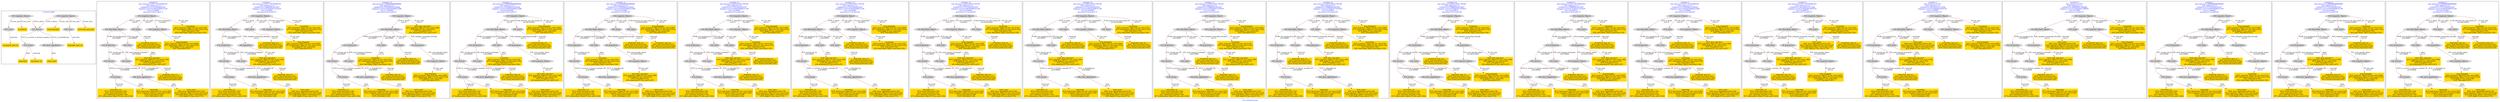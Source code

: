 digraph n0 {
fontcolor="blue"
remincross="true"
label="s11-s-19-artists.json"
subgraph cluster_0 {
label="1-correct model"
n2[style="filled",color="white",fillcolor="lightgray",label="E21_Person1"];
n3[style="filled",color="white",fillcolor="lightgray",label="E74_Group1"];
n4[style="filled",color="white",fillcolor="lightgray",label="E82_Actor_Appellation1"];
n5[style="filled",color="white",fillcolor="lightgray",label="E33_Linguistic_Object1"];
n6[style="filled",color="white",fillcolor="lightgray",label="E55_Type1"];
n7[shape="plaintext",style="filled",fillcolor="gold",label="birth_data_and_place"];
n8[shape="plaintext",style="filled",fillcolor="gold",label="long_biography"];
n9[style="filled",color="white",fillcolor="lightgray",label="E33_Linguistic_Object2"];
n10[style="filled",color="white",fillcolor="lightgray",label="E55_Type2"];
n11[shape="plaintext",style="filled",fillcolor="gold",label="occupation"];
n12[shape="plaintext",style="filled",fillcolor="gold",label="biography_type_uri"];
n13[shape="plaintext",style="filled",fillcolor="gold",label="occupation_type_uri"];
n14[shape="plaintext",style="filled",fillcolor="gold",label="nationality_uri"];
n15[shape="plaintext",style="filled",fillcolor="gold",label="nationality"];
n16[shape="plaintext",style="filled",fillcolor="gold",label="artist_name"];
}
subgraph cluster_1 {
label="candidate 0\nlink coherence:0.9411764705882353\nnode coherence:1.0\nconfidence:0.3774116226253327\nmapping score:0.4799705408751109\ncost:115.99984\n-precision:0.59-recall:0.71"
n18[style="filled",color="white",fillcolor="lightgray",label="E12_Production1"];
n19[style="filled",color="white",fillcolor="lightgray",label="E21_Person1"];
n20[style="filled",color="white",fillcolor="lightgray",label="E55_Type1"];
n21[style="filled",color="white",fillcolor="lightgray",label="E74_Group1"];
n22[style="filled",color="white",fillcolor="lightgray",label="E82_Actor_Appellation1"];
n23[style="filled",color="white",fillcolor="lightgray",label="E22_Man-Made_Object1"];
n24[style="filled",color="white",fillcolor="lightgray",label="E35_Title1"];
n25[style="filled",color="white",fillcolor="lightgray",label="E33_Linguistic_Object2"];
n26[style="filled",color="white",fillcolor="lightgray",label="E55_Type2"];
n27[style="filled",color="white",fillcolor="lightgray",label="E33_Linguistic_Object1"];
n28[shape="plaintext",style="filled",fillcolor="gold",label="birth_data_and_place\n[E33_Linguistic_Object,P3_has_note,0.366]\n[E30_Right,P3_has_note,0.214]\n[E35_Title,label,0.212]\n[E8_Acquisition,P3_has_note,0.207]"];
n29[shape="plaintext",style="filled",fillcolor="gold",label="biography_type_uri\n[E55_Type,classLink,0.347]\n[E57_Material,classLink,0.328]\n[E74_Group,classLink,0.325]"];
n30[shape="plaintext",style="filled",fillcolor="gold",label="long_biography\n[E33_Linguistic_Object,P3_has_note,0.469]\n[E73_Information_Object,P3_has_note,0.414]\n[E30_Right,P3_has_note,0.06]\n[E35_Title,label,0.057]"];
n31[shape="plaintext",style="filled",fillcolor="gold",label="nationality_uri\n[E74_Group,classLink,0.736]\n[E55_Type,classLink,0.134]\n[E57_Material,classLink,0.126]\n[E73_Information_Object,P3_has_note,0.004]"];
n32[shape="plaintext",style="filled",fillcolor="gold",label="occupation\n[E33_Linguistic_Object,P3_has_note,0.35]\n[E73_Information_Object,P3_has_note,0.333]\n[E35_Title,label,0.181]\n[E22_Man-Made_Object,classLink,0.136]"];
n33[shape="plaintext",style="filled",fillcolor="gold",label="artist_name\n[E82_Actor_Appellation,label,0.36]\n[E33_Linguistic_Object,P3_has_note,0.234]\n[E22_Man-Made_Object,classLink,0.232]\n[E30_Right,P3_has_note,0.174]"];
n34[shape="plaintext",style="filled",fillcolor="gold",label="occupation_type_uri\n[E55_Type,classLink,0.347]\n[E57_Material,classLink,0.328]\n[E74_Group,classLink,0.325]"];
n35[shape="plaintext",style="filled",fillcolor="gold",label="nationality\n[E73_Information_Object,P3_has_note,0.342]\n[E33_Linguistic_Object,P3_has_note,0.304]\n[E74_Group,label,0.198]\n[E35_Title,label,0.156]"];
}
subgraph cluster_2 {
label="candidate 1\nlink coherence:0.9411764705882353\nnode coherence:1.0\nconfidence:0.3768063914410057\nmapping score:0.4797687971470019\ncost:115.99987\n-precision:0.59-recall:0.71"
n37[style="filled",color="white",fillcolor="lightgray",label="E12_Production1"];
n38[style="filled",color="white",fillcolor="lightgray",label="E21_Person1"];
n39[style="filled",color="white",fillcolor="lightgray",label="E55_Type1"];
n40[style="filled",color="white",fillcolor="lightgray",label="E74_Group1"];
n41[style="filled",color="white",fillcolor="lightgray",label="E82_Actor_Appellation1"];
n42[style="filled",color="white",fillcolor="lightgray",label="E22_Man-Made_Object1"];
n43[style="filled",color="white",fillcolor="lightgray",label="E8_Acquisition1"];
n44[style="filled",color="white",fillcolor="lightgray",label="E33_Linguistic_Object2"];
n45[style="filled",color="white",fillcolor="lightgray",label="E55_Type2"];
n46[style="filled",color="white",fillcolor="lightgray",label="E33_Linguistic_Object1"];
n47[shape="plaintext",style="filled",fillcolor="gold",label="biography_type_uri\n[E55_Type,classLink,0.347]\n[E57_Material,classLink,0.328]\n[E74_Group,classLink,0.325]"];
n48[shape="plaintext",style="filled",fillcolor="gold",label="birth_data_and_place\n[E33_Linguistic_Object,P3_has_note,0.366]\n[E30_Right,P3_has_note,0.214]\n[E35_Title,label,0.212]\n[E8_Acquisition,P3_has_note,0.207]"];
n49[shape="plaintext",style="filled",fillcolor="gold",label="long_biography\n[E33_Linguistic_Object,P3_has_note,0.469]\n[E73_Information_Object,P3_has_note,0.414]\n[E30_Right,P3_has_note,0.06]\n[E35_Title,label,0.057]"];
n50[shape="plaintext",style="filled",fillcolor="gold",label="nationality_uri\n[E74_Group,classLink,0.736]\n[E55_Type,classLink,0.134]\n[E57_Material,classLink,0.126]\n[E73_Information_Object,P3_has_note,0.004]"];
n51[shape="plaintext",style="filled",fillcolor="gold",label="occupation\n[E33_Linguistic_Object,P3_has_note,0.35]\n[E73_Information_Object,P3_has_note,0.333]\n[E35_Title,label,0.181]\n[E22_Man-Made_Object,classLink,0.136]"];
n52[shape="plaintext",style="filled",fillcolor="gold",label="artist_name\n[E82_Actor_Appellation,label,0.36]\n[E33_Linguistic_Object,P3_has_note,0.234]\n[E22_Man-Made_Object,classLink,0.232]\n[E30_Right,P3_has_note,0.174]"];
n53[shape="plaintext",style="filled",fillcolor="gold",label="occupation_type_uri\n[E55_Type,classLink,0.347]\n[E57_Material,classLink,0.328]\n[E74_Group,classLink,0.325]"];
n54[shape="plaintext",style="filled",fillcolor="gold",label="nationality\n[E73_Information_Object,P3_has_note,0.342]\n[E33_Linguistic_Object,P3_has_note,0.304]\n[E74_Group,label,0.198]\n[E35_Title,label,0.156]"];
}
subgraph cluster_3 {
label="candidate 10\nlink coherence:0.8888888888888888\nnode coherence:1.0\nconfidence:0.37539346181536204\nmapping score:0.47929782060512066\ncost:117.009842\n-precision:0.44-recall:0.57"
n56[style="filled",color="white",fillcolor="lightgray",label="E12_Production1"];
n57[style="filled",color="white",fillcolor="lightgray",label="E21_Person1"];
n58[style="filled",color="white",fillcolor="lightgray",label="E55_Type1"];
n59[style="filled",color="white",fillcolor="lightgray",label="E74_Group1"];
n60[style="filled",color="white",fillcolor="lightgray",label="E82_Actor_Appellation1"];
n61[style="filled",color="white",fillcolor="lightgray",label="E22_Man-Made_Object1"];
n62[style="filled",color="white",fillcolor="lightgray",label="E35_Title1"];
n63[style="filled",color="white",fillcolor="lightgray",label="E55_Type2"];
n64[style="filled",color="white",fillcolor="lightgray",label="E8_Acquisition1"];
n65[style="filled",color="white",fillcolor="lightgray",label="E33_Linguistic_Object1"];
n66[style="filled",color="white",fillcolor="lightgray",label="E33_Linguistic_Object2"];
n67[shape="plaintext",style="filled",fillcolor="gold",label="occupation\n[E33_Linguistic_Object,P3_has_note,0.35]\n[E73_Information_Object,P3_has_note,0.333]\n[E35_Title,label,0.181]\n[E22_Man-Made_Object,classLink,0.136]"];
n68[shape="plaintext",style="filled",fillcolor="gold",label="biography_type_uri\n[E55_Type,classLink,0.347]\n[E57_Material,classLink,0.328]\n[E74_Group,classLink,0.325]"];
n69[shape="plaintext",style="filled",fillcolor="gold",label="birth_data_and_place\n[E33_Linguistic_Object,P3_has_note,0.366]\n[E30_Right,P3_has_note,0.214]\n[E35_Title,label,0.212]\n[E8_Acquisition,P3_has_note,0.207]"];
n70[shape="plaintext",style="filled",fillcolor="gold",label="nationality_uri\n[E74_Group,classLink,0.736]\n[E55_Type,classLink,0.134]\n[E57_Material,classLink,0.126]\n[E73_Information_Object,P3_has_note,0.004]"];
n71[shape="plaintext",style="filled",fillcolor="gold",label="long_biography\n[E33_Linguistic_Object,P3_has_note,0.469]\n[E73_Information_Object,P3_has_note,0.414]\n[E30_Right,P3_has_note,0.06]\n[E35_Title,label,0.057]"];
n72[shape="plaintext",style="filled",fillcolor="gold",label="artist_name\n[E82_Actor_Appellation,label,0.36]\n[E33_Linguistic_Object,P3_has_note,0.234]\n[E22_Man-Made_Object,classLink,0.232]\n[E30_Right,P3_has_note,0.174]"];
n73[shape="plaintext",style="filled",fillcolor="gold",label="occupation_type_uri\n[E55_Type,classLink,0.347]\n[E57_Material,classLink,0.328]\n[E74_Group,classLink,0.325]"];
n74[shape="plaintext",style="filled",fillcolor="gold",label="nationality\n[E73_Information_Object,P3_has_note,0.342]\n[E33_Linguistic_Object,P3_has_note,0.304]\n[E74_Group,label,0.198]\n[E35_Title,label,0.156]"];
}
subgraph cluster_4 {
label="candidate 11\nlink coherence:0.8888888888888888\nnode coherence:1.0\nconfidence:0.37539346181536204\nmapping score:0.47929782060512066\ncost:216.019844\n-precision:0.44-recall:0.57"
n76[style="filled",color="white",fillcolor="lightgray",label="E12_Production1"];
n77[style="filled",color="white",fillcolor="lightgray",label="E21_Person1"];
n78[style="filled",color="white",fillcolor="lightgray",label="E55_Type1"];
n79[style="filled",color="white",fillcolor="lightgray",label="E74_Group1"];
n80[style="filled",color="white",fillcolor="lightgray",label="E82_Actor_Appellation1"];
n81[style="filled",color="white",fillcolor="lightgray",label="E22_Man-Made_Object1"];
n82[style="filled",color="white",fillcolor="lightgray",label="E35_Title1"];
n83[style="filled",color="white",fillcolor="lightgray",label="E8_Acquisition1"];
n84[style="filled",color="white",fillcolor="lightgray",label="E33_Linguistic_Object2"];
n85[style="filled",color="white",fillcolor="lightgray",label="E55_Type3"];
n86[style="filled",color="white",fillcolor="lightgray",label="E33_Linguistic_Object1"];
n87[shape="plaintext",style="filled",fillcolor="gold",label="occupation_type_uri\n[E55_Type,classLink,0.347]\n[E57_Material,classLink,0.328]\n[E74_Group,classLink,0.325]"];
n88[shape="plaintext",style="filled",fillcolor="gold",label="occupation\n[E33_Linguistic_Object,P3_has_note,0.35]\n[E73_Information_Object,P3_has_note,0.333]\n[E35_Title,label,0.181]\n[E22_Man-Made_Object,classLink,0.136]"];
n89[shape="plaintext",style="filled",fillcolor="gold",label="biography_type_uri\n[E55_Type,classLink,0.347]\n[E57_Material,classLink,0.328]\n[E74_Group,classLink,0.325]"];
n90[shape="plaintext",style="filled",fillcolor="gold",label="birth_data_and_place\n[E33_Linguistic_Object,P3_has_note,0.366]\n[E30_Right,P3_has_note,0.214]\n[E35_Title,label,0.212]\n[E8_Acquisition,P3_has_note,0.207]"];
n91[shape="plaintext",style="filled",fillcolor="gold",label="nationality_uri\n[E74_Group,classLink,0.736]\n[E55_Type,classLink,0.134]\n[E57_Material,classLink,0.126]\n[E73_Information_Object,P3_has_note,0.004]"];
n92[shape="plaintext",style="filled",fillcolor="gold",label="long_biography\n[E33_Linguistic_Object,P3_has_note,0.469]\n[E73_Information_Object,P3_has_note,0.414]\n[E30_Right,P3_has_note,0.06]\n[E35_Title,label,0.057]"];
n93[shape="plaintext",style="filled",fillcolor="gold",label="artist_name\n[E82_Actor_Appellation,label,0.36]\n[E33_Linguistic_Object,P3_has_note,0.234]\n[E22_Man-Made_Object,classLink,0.232]\n[E30_Right,P3_has_note,0.174]"];
n94[shape="plaintext",style="filled",fillcolor="gold",label="nationality\n[E73_Information_Object,P3_has_note,0.342]\n[E33_Linguistic_Object,P3_has_note,0.304]\n[E74_Group,label,0.198]\n[E35_Title,label,0.156]"];
}
subgraph cluster_5 {
label="candidate 12\nlink coherence:0.8888888888888888\nnode coherence:1.0\nconfidence:0.37539346181536204\nmapping score:0.47929782060512066\ncost:216.019864\n-precision:0.5-recall:0.64"
n96[style="filled",color="white",fillcolor="lightgray",label="E12_Production1"];
n97[style="filled",color="white",fillcolor="lightgray",label="E21_Person1"];
n98[style="filled",color="white",fillcolor="lightgray",label="E74_Group1"];
n99[style="filled",color="white",fillcolor="lightgray",label="E82_Actor_Appellation1"];
n100[style="filled",color="white",fillcolor="lightgray",label="E22_Man-Made_Object1"];
n101[style="filled",color="white",fillcolor="lightgray",label="E35_Title1"];
n102[style="filled",color="white",fillcolor="lightgray",label="E8_Acquisition1"];
n103[style="filled",color="white",fillcolor="lightgray",label="E33_Linguistic_Object2"];
n104[style="filled",color="white",fillcolor="lightgray",label="E55_Type2"];
n105[style="filled",color="white",fillcolor="lightgray",label="E55_Type3"];
n106[style="filled",color="white",fillcolor="lightgray",label="E33_Linguistic_Object1"];
n107[shape="plaintext",style="filled",fillcolor="gold",label="occupation_type_uri\n[E55_Type,classLink,0.347]\n[E57_Material,classLink,0.328]\n[E74_Group,classLink,0.325]"];
n108[shape="plaintext",style="filled",fillcolor="gold",label="occupation\n[E33_Linguistic_Object,P3_has_note,0.35]\n[E73_Information_Object,P3_has_note,0.333]\n[E35_Title,label,0.181]\n[E22_Man-Made_Object,classLink,0.136]"];
n109[shape="plaintext",style="filled",fillcolor="gold",label="birth_data_and_place\n[E33_Linguistic_Object,P3_has_note,0.366]\n[E30_Right,P3_has_note,0.214]\n[E35_Title,label,0.212]\n[E8_Acquisition,P3_has_note,0.207]"];
n110[shape="plaintext",style="filled",fillcolor="gold",label="nationality_uri\n[E74_Group,classLink,0.736]\n[E55_Type,classLink,0.134]\n[E57_Material,classLink,0.126]\n[E73_Information_Object,P3_has_note,0.004]"];
n111[shape="plaintext",style="filled",fillcolor="gold",label="long_biography\n[E33_Linguistic_Object,P3_has_note,0.469]\n[E73_Information_Object,P3_has_note,0.414]\n[E30_Right,P3_has_note,0.06]\n[E35_Title,label,0.057]"];
n112[shape="plaintext",style="filled",fillcolor="gold",label="artist_name\n[E82_Actor_Appellation,label,0.36]\n[E33_Linguistic_Object,P3_has_note,0.234]\n[E22_Man-Made_Object,classLink,0.232]\n[E30_Right,P3_has_note,0.174]"];
n113[shape="plaintext",style="filled",fillcolor="gold",label="biography_type_uri\n[E55_Type,classLink,0.347]\n[E57_Material,classLink,0.328]\n[E74_Group,classLink,0.325]"];
n114[shape="plaintext",style="filled",fillcolor="gold",label="nationality\n[E73_Information_Object,P3_has_note,0.342]\n[E33_Linguistic_Object,P3_has_note,0.304]\n[E74_Group,label,0.198]\n[E35_Title,label,0.156]"];
}
subgraph cluster_6 {
label="candidate 13\nlink coherence:0.8823529411764706\nnode coherence:1.0\nconfidence:0.3774116226253327\nmapping score:0.4799705408751109\ncost:115.99984\n-precision:0.53-recall:0.64"
n116[style="filled",color="white",fillcolor="lightgray",label="E12_Production1"];
n117[style="filled",color="white",fillcolor="lightgray",label="E21_Person1"];
n118[style="filled",color="white",fillcolor="lightgray",label="E55_Type1"];
n119[style="filled",color="white",fillcolor="lightgray",label="E74_Group1"];
n120[style="filled",color="white",fillcolor="lightgray",label="E82_Actor_Appellation1"];
n121[style="filled",color="white",fillcolor="lightgray",label="E22_Man-Made_Object1"];
n122[style="filled",color="white",fillcolor="lightgray",label="E35_Title1"];
n123[style="filled",color="white",fillcolor="lightgray",label="E55_Type2"];
n124[style="filled",color="white",fillcolor="lightgray",label="E33_Linguistic_Object1"];
n125[style="filled",color="white",fillcolor="lightgray",label="E33_Linguistic_Object2"];
n126[shape="plaintext",style="filled",fillcolor="gold",label="birth_data_and_place\n[E33_Linguistic_Object,P3_has_note,0.366]\n[E30_Right,P3_has_note,0.214]\n[E35_Title,label,0.212]\n[E8_Acquisition,P3_has_note,0.207]"];
n127[shape="plaintext",style="filled",fillcolor="gold",label="biography_type_uri\n[E55_Type,classLink,0.347]\n[E57_Material,classLink,0.328]\n[E74_Group,classLink,0.325]"];
n128[shape="plaintext",style="filled",fillcolor="gold",label="long_biography\n[E33_Linguistic_Object,P3_has_note,0.469]\n[E73_Information_Object,P3_has_note,0.414]\n[E30_Right,P3_has_note,0.06]\n[E35_Title,label,0.057]"];
n129[shape="plaintext",style="filled",fillcolor="gold",label="nationality_uri\n[E74_Group,classLink,0.736]\n[E55_Type,classLink,0.134]\n[E57_Material,classLink,0.126]\n[E73_Information_Object,P3_has_note,0.004]"];
n130[shape="plaintext",style="filled",fillcolor="gold",label="occupation\n[E33_Linguistic_Object,P3_has_note,0.35]\n[E73_Information_Object,P3_has_note,0.333]\n[E35_Title,label,0.181]\n[E22_Man-Made_Object,classLink,0.136]"];
n131[shape="plaintext",style="filled",fillcolor="gold",label="artist_name\n[E82_Actor_Appellation,label,0.36]\n[E33_Linguistic_Object,P3_has_note,0.234]\n[E22_Man-Made_Object,classLink,0.232]\n[E30_Right,P3_has_note,0.174]"];
n132[shape="plaintext",style="filled",fillcolor="gold",label="occupation_type_uri\n[E55_Type,classLink,0.347]\n[E57_Material,classLink,0.328]\n[E74_Group,classLink,0.325]"];
n133[shape="plaintext",style="filled",fillcolor="gold",label="nationality\n[E73_Information_Object,P3_has_note,0.342]\n[E33_Linguistic_Object,P3_has_note,0.304]\n[E74_Group,label,0.198]\n[E35_Title,label,0.156]"];
}
subgraph cluster_7 {
label="candidate 14\nlink coherence:0.8823529411764706\nnode coherence:1.0\nconfidence:0.3774116226253327\nmapping score:0.4799705408751109\ncost:115.99986\n-precision:0.53-recall:0.64"
n135[style="filled",color="white",fillcolor="lightgray",label="E12_Production1"];
n136[style="filled",color="white",fillcolor="lightgray",label="E21_Person1"];
n137[style="filled",color="white",fillcolor="lightgray",label="E74_Group1"];
n138[style="filled",color="white",fillcolor="lightgray",label="E82_Actor_Appellation1"];
n139[style="filled",color="white",fillcolor="lightgray",label="E22_Man-Made_Object1"];
n140[style="filled",color="white",fillcolor="lightgray",label="E35_Title1"];
n141[style="filled",color="white",fillcolor="lightgray",label="E55_Type2"];
n142[style="filled",color="white",fillcolor="lightgray",label="E33_Linguistic_Object1"];
n143[style="filled",color="white",fillcolor="lightgray",label="E55_Type3"];
n144[style="filled",color="white",fillcolor="lightgray",label="E33_Linguistic_Object2"];
n145[shape="plaintext",style="filled",fillcolor="gold",label="occupation_type_uri\n[E55_Type,classLink,0.347]\n[E57_Material,classLink,0.328]\n[E74_Group,classLink,0.325]"];
n146[shape="plaintext",style="filled",fillcolor="gold",label="birth_data_and_place\n[E33_Linguistic_Object,P3_has_note,0.366]\n[E30_Right,P3_has_note,0.214]\n[E35_Title,label,0.212]\n[E8_Acquisition,P3_has_note,0.207]"];
n147[shape="plaintext",style="filled",fillcolor="gold",label="long_biography\n[E33_Linguistic_Object,P3_has_note,0.469]\n[E73_Information_Object,P3_has_note,0.414]\n[E30_Right,P3_has_note,0.06]\n[E35_Title,label,0.057]"];
n148[shape="plaintext",style="filled",fillcolor="gold",label="nationality_uri\n[E74_Group,classLink,0.736]\n[E55_Type,classLink,0.134]\n[E57_Material,classLink,0.126]\n[E73_Information_Object,P3_has_note,0.004]"];
n149[shape="plaintext",style="filled",fillcolor="gold",label="occupation\n[E33_Linguistic_Object,P3_has_note,0.35]\n[E73_Information_Object,P3_has_note,0.333]\n[E35_Title,label,0.181]\n[E22_Man-Made_Object,classLink,0.136]"];
n150[shape="plaintext",style="filled",fillcolor="gold",label="artist_name\n[E82_Actor_Appellation,label,0.36]\n[E33_Linguistic_Object,P3_has_note,0.234]\n[E22_Man-Made_Object,classLink,0.232]\n[E30_Right,P3_has_note,0.174]"];
n151[shape="plaintext",style="filled",fillcolor="gold",label="biography_type_uri\n[E55_Type,classLink,0.347]\n[E57_Material,classLink,0.328]\n[E74_Group,classLink,0.325]"];
n152[shape="plaintext",style="filled",fillcolor="gold",label="nationality\n[E73_Information_Object,P3_has_note,0.342]\n[E33_Linguistic_Object,P3_has_note,0.304]\n[E74_Group,label,0.198]\n[E35_Title,label,0.156]"];
}
subgraph cluster_8 {
label="candidate 15\nlink coherence:0.8823529411764706\nnode coherence:1.0\nconfidence:0.3774116226253327\nmapping score:0.4799705408751109\ncost:215.009842\n-precision:0.53-recall:0.64"
n154[style="filled",color="white",fillcolor="lightgray",label="E12_Production1"];
n155[style="filled",color="white",fillcolor="lightgray",label="E21_Person1"];
n156[style="filled",color="white",fillcolor="lightgray",label="E55_Type1"];
n157[style="filled",color="white",fillcolor="lightgray",label="E74_Group1"];
n158[style="filled",color="white",fillcolor="lightgray",label="E82_Actor_Appellation1"];
n159[style="filled",color="white",fillcolor="lightgray",label="E22_Man-Made_Object1"];
n160[style="filled",color="white",fillcolor="lightgray",label="E35_Title1"];
n161[style="filled",color="white",fillcolor="lightgray",label="E33_Linguistic_Object2"];
n162[style="filled",color="white",fillcolor="lightgray",label="E33_Linguistic_Object1"];
n163[style="filled",color="white",fillcolor="lightgray",label="E55_Type3"];
n164[shape="plaintext",style="filled",fillcolor="gold",label="occupation_type_uri\n[E55_Type,classLink,0.347]\n[E57_Material,classLink,0.328]\n[E74_Group,classLink,0.325]"];
n165[shape="plaintext",style="filled",fillcolor="gold",label="birth_data_and_place\n[E33_Linguistic_Object,P3_has_note,0.366]\n[E30_Right,P3_has_note,0.214]\n[E35_Title,label,0.212]\n[E8_Acquisition,P3_has_note,0.207]"];
n166[shape="plaintext",style="filled",fillcolor="gold",label="biography_type_uri\n[E55_Type,classLink,0.347]\n[E57_Material,classLink,0.328]\n[E74_Group,classLink,0.325]"];
n167[shape="plaintext",style="filled",fillcolor="gold",label="long_biography\n[E33_Linguistic_Object,P3_has_note,0.469]\n[E73_Information_Object,P3_has_note,0.414]\n[E30_Right,P3_has_note,0.06]\n[E35_Title,label,0.057]"];
n168[shape="plaintext",style="filled",fillcolor="gold",label="nationality_uri\n[E74_Group,classLink,0.736]\n[E55_Type,classLink,0.134]\n[E57_Material,classLink,0.126]\n[E73_Information_Object,P3_has_note,0.004]"];
n169[shape="plaintext",style="filled",fillcolor="gold",label="occupation\n[E33_Linguistic_Object,P3_has_note,0.35]\n[E73_Information_Object,P3_has_note,0.333]\n[E35_Title,label,0.181]\n[E22_Man-Made_Object,classLink,0.136]"];
n170[shape="plaintext",style="filled",fillcolor="gold",label="artist_name\n[E82_Actor_Appellation,label,0.36]\n[E33_Linguistic_Object,P3_has_note,0.234]\n[E22_Man-Made_Object,classLink,0.232]\n[E30_Right,P3_has_note,0.174]"];
n171[shape="plaintext",style="filled",fillcolor="gold",label="nationality\n[E73_Information_Object,P3_has_note,0.342]\n[E33_Linguistic_Object,P3_has_note,0.304]\n[E74_Group,label,0.198]\n[E35_Title,label,0.156]"];
}
subgraph cluster_9 {
label="candidate 16\nlink coherence:0.8823529411764706\nnode coherence:1.0\nconfidence:0.3774116226253327\nmapping score:0.4799705408751109\ncost:215.009862\n-precision:0.59-recall:0.71"
n173[style="filled",color="white",fillcolor="lightgray",label="E12_Production1"];
n174[style="filled",color="white",fillcolor="lightgray",label="E21_Person1"];
n175[style="filled",color="white",fillcolor="lightgray",label="E74_Group1"];
n176[style="filled",color="white",fillcolor="lightgray",label="E82_Actor_Appellation1"];
n177[style="filled",color="white",fillcolor="lightgray",label="E22_Man-Made_Object1"];
n178[style="filled",color="white",fillcolor="lightgray",label="E35_Title1"];
n179[style="filled",color="white",fillcolor="lightgray",label="E33_Linguistic_Object2"];
n180[style="filled",color="white",fillcolor="lightgray",label="E55_Type2"];
n181[style="filled",color="white",fillcolor="lightgray",label="E33_Linguistic_Object1"];
n182[style="filled",color="white",fillcolor="lightgray",label="E55_Type1"];
n183[shape="plaintext",style="filled",fillcolor="gold",label="birth_data_and_place\n[E33_Linguistic_Object,P3_has_note,0.366]\n[E30_Right,P3_has_note,0.214]\n[E35_Title,label,0.212]\n[E8_Acquisition,P3_has_note,0.207]"];
n184[shape="plaintext",style="filled",fillcolor="gold",label="biography_type_uri\n[E55_Type,classLink,0.347]\n[E57_Material,classLink,0.328]\n[E74_Group,classLink,0.325]"];
n185[shape="plaintext",style="filled",fillcolor="gold",label="long_biography\n[E33_Linguistic_Object,P3_has_note,0.469]\n[E73_Information_Object,P3_has_note,0.414]\n[E30_Right,P3_has_note,0.06]\n[E35_Title,label,0.057]"];
n186[shape="plaintext",style="filled",fillcolor="gold",label="nationality_uri\n[E74_Group,classLink,0.736]\n[E55_Type,classLink,0.134]\n[E57_Material,classLink,0.126]\n[E73_Information_Object,P3_has_note,0.004]"];
n187[shape="plaintext",style="filled",fillcolor="gold",label="occupation\n[E33_Linguistic_Object,P3_has_note,0.35]\n[E73_Information_Object,P3_has_note,0.333]\n[E35_Title,label,0.181]\n[E22_Man-Made_Object,classLink,0.136]"];
n188[shape="plaintext",style="filled",fillcolor="gold",label="artist_name\n[E82_Actor_Appellation,label,0.36]\n[E33_Linguistic_Object,P3_has_note,0.234]\n[E22_Man-Made_Object,classLink,0.232]\n[E30_Right,P3_has_note,0.174]"];
n189[shape="plaintext",style="filled",fillcolor="gold",label="occupation_type_uri\n[E55_Type,classLink,0.347]\n[E57_Material,classLink,0.328]\n[E74_Group,classLink,0.325]"];
n190[shape="plaintext",style="filled",fillcolor="gold",label="nationality\n[E73_Information_Object,P3_has_note,0.342]\n[E33_Linguistic_Object,P3_has_note,0.304]\n[E74_Group,label,0.198]\n[E35_Title,label,0.156]"];
}
subgraph cluster_10 {
label="candidate 17\nlink coherence:0.8823529411764706\nnode coherence:1.0\nconfidence:0.3768063914410057\nmapping score:0.4797687971470019\ncost:115.99987\n-precision:0.53-recall:0.64"
n192[style="filled",color="white",fillcolor="lightgray",label="E12_Production1"];
n193[style="filled",color="white",fillcolor="lightgray",label="E21_Person1"];
n194[style="filled",color="white",fillcolor="lightgray",label="E55_Type1"];
n195[style="filled",color="white",fillcolor="lightgray",label="E74_Group1"];
n196[style="filled",color="white",fillcolor="lightgray",label="E82_Actor_Appellation1"];
n197[style="filled",color="white",fillcolor="lightgray",label="E22_Man-Made_Object1"];
n198[style="filled",color="white",fillcolor="lightgray",label="E55_Type2"];
n199[style="filled",color="white",fillcolor="lightgray",label="E8_Acquisition1"];
n200[style="filled",color="white",fillcolor="lightgray",label="E33_Linguistic_Object1"];
n201[style="filled",color="white",fillcolor="lightgray",label="E33_Linguistic_Object2"];
n202[shape="plaintext",style="filled",fillcolor="gold",label="biography_type_uri\n[E55_Type,classLink,0.347]\n[E57_Material,classLink,0.328]\n[E74_Group,classLink,0.325]"];
n203[shape="plaintext",style="filled",fillcolor="gold",label="birth_data_and_place\n[E33_Linguistic_Object,P3_has_note,0.366]\n[E30_Right,P3_has_note,0.214]\n[E35_Title,label,0.212]\n[E8_Acquisition,P3_has_note,0.207]"];
n204[shape="plaintext",style="filled",fillcolor="gold",label="long_biography\n[E33_Linguistic_Object,P3_has_note,0.469]\n[E73_Information_Object,P3_has_note,0.414]\n[E30_Right,P3_has_note,0.06]\n[E35_Title,label,0.057]"];
n205[shape="plaintext",style="filled",fillcolor="gold",label="nationality_uri\n[E74_Group,classLink,0.736]\n[E55_Type,classLink,0.134]\n[E57_Material,classLink,0.126]\n[E73_Information_Object,P3_has_note,0.004]"];
n206[shape="plaintext",style="filled",fillcolor="gold",label="occupation\n[E33_Linguistic_Object,P3_has_note,0.35]\n[E73_Information_Object,P3_has_note,0.333]\n[E35_Title,label,0.181]\n[E22_Man-Made_Object,classLink,0.136]"];
n207[shape="plaintext",style="filled",fillcolor="gold",label="artist_name\n[E82_Actor_Appellation,label,0.36]\n[E33_Linguistic_Object,P3_has_note,0.234]\n[E22_Man-Made_Object,classLink,0.232]\n[E30_Right,P3_has_note,0.174]"];
n208[shape="plaintext",style="filled",fillcolor="gold",label="occupation_type_uri\n[E55_Type,classLink,0.347]\n[E57_Material,classLink,0.328]\n[E74_Group,classLink,0.325]"];
n209[shape="plaintext",style="filled",fillcolor="gold",label="nationality\n[E73_Information_Object,P3_has_note,0.342]\n[E33_Linguistic_Object,P3_has_note,0.304]\n[E74_Group,label,0.198]\n[E35_Title,label,0.156]"];
}
subgraph cluster_11 {
label="candidate 18\nlink coherence:0.8823529411764706\nnode coherence:1.0\nconfidence:0.3768063914410057\nmapping score:0.4797687971470019\ncost:115.99989\n-precision:0.53-recall:0.64"
n211[style="filled",color="white",fillcolor="lightgray",label="E12_Production1"];
n212[style="filled",color="white",fillcolor="lightgray",label="E21_Person1"];
n213[style="filled",color="white",fillcolor="lightgray",label="E74_Group1"];
n214[style="filled",color="white",fillcolor="lightgray",label="E82_Actor_Appellation1"];
n215[style="filled",color="white",fillcolor="lightgray",label="E22_Man-Made_Object1"];
n216[style="filled",color="white",fillcolor="lightgray",label="E55_Type2"];
n217[style="filled",color="white",fillcolor="lightgray",label="E8_Acquisition1"];
n218[style="filled",color="white",fillcolor="lightgray",label="E33_Linguistic_Object1"];
n219[style="filled",color="white",fillcolor="lightgray",label="E55_Type3"];
n220[style="filled",color="white",fillcolor="lightgray",label="E33_Linguistic_Object2"];
n221[shape="plaintext",style="filled",fillcolor="gold",label="occupation_type_uri\n[E55_Type,classLink,0.347]\n[E57_Material,classLink,0.328]\n[E74_Group,classLink,0.325]"];
n222[shape="plaintext",style="filled",fillcolor="gold",label="birth_data_and_place\n[E33_Linguistic_Object,P3_has_note,0.366]\n[E30_Right,P3_has_note,0.214]\n[E35_Title,label,0.212]\n[E8_Acquisition,P3_has_note,0.207]"];
n223[shape="plaintext",style="filled",fillcolor="gold",label="long_biography\n[E33_Linguistic_Object,P3_has_note,0.469]\n[E73_Information_Object,P3_has_note,0.414]\n[E30_Right,P3_has_note,0.06]\n[E35_Title,label,0.057]"];
n224[shape="plaintext",style="filled",fillcolor="gold",label="nationality_uri\n[E74_Group,classLink,0.736]\n[E55_Type,classLink,0.134]\n[E57_Material,classLink,0.126]\n[E73_Information_Object,P3_has_note,0.004]"];
n225[shape="plaintext",style="filled",fillcolor="gold",label="occupation\n[E33_Linguistic_Object,P3_has_note,0.35]\n[E73_Information_Object,P3_has_note,0.333]\n[E35_Title,label,0.181]\n[E22_Man-Made_Object,classLink,0.136]"];
n226[shape="plaintext",style="filled",fillcolor="gold",label="artist_name\n[E82_Actor_Appellation,label,0.36]\n[E33_Linguistic_Object,P3_has_note,0.234]\n[E22_Man-Made_Object,classLink,0.232]\n[E30_Right,P3_has_note,0.174]"];
n227[shape="plaintext",style="filled",fillcolor="gold",label="biography_type_uri\n[E55_Type,classLink,0.347]\n[E57_Material,classLink,0.328]\n[E74_Group,classLink,0.325]"];
n228[shape="plaintext",style="filled",fillcolor="gold",label="nationality\n[E73_Information_Object,P3_has_note,0.342]\n[E33_Linguistic_Object,P3_has_note,0.304]\n[E74_Group,label,0.198]\n[E35_Title,label,0.156]"];
}
subgraph cluster_12 {
label="candidate 19\nlink coherence:0.8823529411764706\nnode coherence:1.0\nconfidence:0.3768063914410057\nmapping score:0.4797687971470019\ncost:116.009872\n-precision:0.53-recall:0.64"
n230[style="filled",color="white",fillcolor="lightgray",label="E12_Production1"];
n231[style="filled",color="white",fillcolor="lightgray",label="E21_Person1"];
n232[style="filled",color="white",fillcolor="lightgray",label="E55_Type1"];
n233[style="filled",color="white",fillcolor="lightgray",label="E74_Group1"];
n234[style="filled",color="white",fillcolor="lightgray",label="E82_Actor_Appellation1"];
n235[style="filled",color="white",fillcolor="lightgray",label="E22_Man-Made_Object1"];
n236[style="filled",color="white",fillcolor="lightgray",label="E55_Type2"];
n237[style="filled",color="white",fillcolor="lightgray",label="E8_Acquisition1"];
n238[style="filled",color="white",fillcolor="lightgray",label="E33_Linguistic_Object2"];
n239[style="filled",color="white",fillcolor="lightgray",label="E33_Linguistic_Object1"];
n240[shape="plaintext",style="filled",fillcolor="gold",label="biography_type_uri\n[E55_Type,classLink,0.347]\n[E57_Material,classLink,0.328]\n[E74_Group,classLink,0.325]"];
n241[shape="plaintext",style="filled",fillcolor="gold",label="birth_data_and_place\n[E33_Linguistic_Object,P3_has_note,0.366]\n[E30_Right,P3_has_note,0.214]\n[E35_Title,label,0.212]\n[E8_Acquisition,P3_has_note,0.207]"];
n242[shape="plaintext",style="filled",fillcolor="gold",label="long_biography\n[E33_Linguistic_Object,P3_has_note,0.469]\n[E73_Information_Object,P3_has_note,0.414]\n[E30_Right,P3_has_note,0.06]\n[E35_Title,label,0.057]"];
n243[shape="plaintext",style="filled",fillcolor="gold",label="nationality_uri\n[E74_Group,classLink,0.736]\n[E55_Type,classLink,0.134]\n[E57_Material,classLink,0.126]\n[E73_Information_Object,P3_has_note,0.004]"];
n244[shape="plaintext",style="filled",fillcolor="gold",label="occupation\n[E33_Linguistic_Object,P3_has_note,0.35]\n[E73_Information_Object,P3_has_note,0.333]\n[E35_Title,label,0.181]\n[E22_Man-Made_Object,classLink,0.136]"];
n245[shape="plaintext",style="filled",fillcolor="gold",label="artist_name\n[E82_Actor_Appellation,label,0.36]\n[E33_Linguistic_Object,P3_has_note,0.234]\n[E22_Man-Made_Object,classLink,0.232]\n[E30_Right,P3_has_note,0.174]"];
n246[shape="plaintext",style="filled",fillcolor="gold",label="occupation_type_uri\n[E55_Type,classLink,0.347]\n[E57_Material,classLink,0.328]\n[E74_Group,classLink,0.325]"];
n247[shape="plaintext",style="filled",fillcolor="gold",label="nationality\n[E73_Information_Object,P3_has_note,0.342]\n[E33_Linguistic_Object,P3_has_note,0.304]\n[E74_Group,label,0.198]\n[E35_Title,label,0.156]"];
}
subgraph cluster_13 {
label="candidate 2\nlink coherence:0.9411764705882353\nnode coherence:1.0\nconfidence:0.3768063914410057\nmapping score:0.4797687971470019\ncost:116.009872\n-precision:0.59-recall:0.71"
n249[style="filled",color="white",fillcolor="lightgray",label="E12_Production1"];
n250[style="filled",color="white",fillcolor="lightgray",label="E21_Person1"];
n251[style="filled",color="white",fillcolor="lightgray",label="E55_Type1"];
n252[style="filled",color="white",fillcolor="lightgray",label="E74_Group1"];
n253[style="filled",color="white",fillcolor="lightgray",label="E82_Actor_Appellation1"];
n254[style="filled",color="white",fillcolor="lightgray",label="E22_Man-Made_Object1"];
n255[style="filled",color="white",fillcolor="lightgray",label="E8_Acquisition1"];
n256[style="filled",color="white",fillcolor="lightgray",label="E33_Linguistic_Object2"];
n257[style="filled",color="white",fillcolor="lightgray",label="E55_Type2"];
n258[style="filled",color="white",fillcolor="lightgray",label="E33_Linguistic_Object1"];
n259[shape="plaintext",style="filled",fillcolor="gold",label="biography_type_uri\n[E55_Type,classLink,0.347]\n[E57_Material,classLink,0.328]\n[E74_Group,classLink,0.325]"];
n260[shape="plaintext",style="filled",fillcolor="gold",label="birth_data_and_place\n[E33_Linguistic_Object,P3_has_note,0.366]\n[E30_Right,P3_has_note,0.214]\n[E35_Title,label,0.212]\n[E8_Acquisition,P3_has_note,0.207]"];
n261[shape="plaintext",style="filled",fillcolor="gold",label="long_biography\n[E33_Linguistic_Object,P3_has_note,0.469]\n[E73_Information_Object,P3_has_note,0.414]\n[E30_Right,P3_has_note,0.06]\n[E35_Title,label,0.057]"];
n262[shape="plaintext",style="filled",fillcolor="gold",label="nationality_uri\n[E74_Group,classLink,0.736]\n[E55_Type,classLink,0.134]\n[E57_Material,classLink,0.126]\n[E73_Information_Object,P3_has_note,0.004]"];
n263[shape="plaintext",style="filled",fillcolor="gold",label="occupation\n[E33_Linguistic_Object,P3_has_note,0.35]\n[E73_Information_Object,P3_has_note,0.333]\n[E35_Title,label,0.181]\n[E22_Man-Made_Object,classLink,0.136]"];
n264[shape="plaintext",style="filled",fillcolor="gold",label="artist_name\n[E82_Actor_Appellation,label,0.36]\n[E33_Linguistic_Object,P3_has_note,0.234]\n[E22_Man-Made_Object,classLink,0.232]\n[E30_Right,P3_has_note,0.174]"];
n265[shape="plaintext",style="filled",fillcolor="gold",label="occupation_type_uri\n[E55_Type,classLink,0.347]\n[E57_Material,classLink,0.328]\n[E74_Group,classLink,0.325]"];
n266[shape="plaintext",style="filled",fillcolor="gold",label="nationality\n[E73_Information_Object,P3_has_note,0.342]\n[E33_Linguistic_Object,P3_has_note,0.304]\n[E74_Group,label,0.198]\n[E35_Title,label,0.156]"];
}
subgraph cluster_14 {
label="candidate 3\nlink coherence:0.9411764705882353\nnode coherence:1.0\nconfidence:0.37539346181536204\nmapping score:0.47929782060512066\ncost:115.99984\n-precision:0.53-recall:0.64"
n268[style="filled",color="white",fillcolor="lightgray",label="E12_Production1"];
n269[style="filled",color="white",fillcolor="lightgray",label="E21_Person1"];
n270[style="filled",color="white",fillcolor="lightgray",label="E55_Type1"];
n271[style="filled",color="white",fillcolor="lightgray",label="E74_Group1"];
n272[style="filled",color="white",fillcolor="lightgray",label="E82_Actor_Appellation1"];
n273[style="filled",color="white",fillcolor="lightgray",label="E22_Man-Made_Object1"];
n274[style="filled",color="white",fillcolor="lightgray",label="E35_Title1"];
n275[style="filled",color="white",fillcolor="lightgray",label="E33_Linguistic_Object2"];
n276[style="filled",color="white",fillcolor="lightgray",label="E55_Type2"];
n277[style="filled",color="white",fillcolor="lightgray",label="E33_Linguistic_Object1"];
n278[shape="plaintext",style="filled",fillcolor="gold",label="occupation\n[E33_Linguistic_Object,P3_has_note,0.35]\n[E73_Information_Object,P3_has_note,0.333]\n[E35_Title,label,0.181]\n[E22_Man-Made_Object,classLink,0.136]"];
n279[shape="plaintext",style="filled",fillcolor="gold",label="biography_type_uri\n[E55_Type,classLink,0.347]\n[E57_Material,classLink,0.328]\n[E74_Group,classLink,0.325]"];
n280[shape="plaintext",style="filled",fillcolor="gold",label="birth_data_and_place\n[E33_Linguistic_Object,P3_has_note,0.366]\n[E30_Right,P3_has_note,0.214]\n[E35_Title,label,0.212]\n[E8_Acquisition,P3_has_note,0.207]"];
n281[shape="plaintext",style="filled",fillcolor="gold",label="nationality_uri\n[E74_Group,classLink,0.736]\n[E55_Type,classLink,0.134]\n[E57_Material,classLink,0.126]\n[E73_Information_Object,P3_has_note,0.004]"];
n282[shape="plaintext",style="filled",fillcolor="gold",label="long_biography\n[E33_Linguistic_Object,P3_has_note,0.469]\n[E73_Information_Object,P3_has_note,0.414]\n[E30_Right,P3_has_note,0.06]\n[E35_Title,label,0.057]"];
n283[shape="plaintext",style="filled",fillcolor="gold",label="artist_name\n[E82_Actor_Appellation,label,0.36]\n[E33_Linguistic_Object,P3_has_note,0.234]\n[E22_Man-Made_Object,classLink,0.232]\n[E30_Right,P3_has_note,0.174]"];
n284[shape="plaintext",style="filled",fillcolor="gold",label="occupation_type_uri\n[E55_Type,classLink,0.347]\n[E57_Material,classLink,0.328]\n[E74_Group,classLink,0.325]"];
n285[shape="plaintext",style="filled",fillcolor="gold",label="nationality\n[E73_Information_Object,P3_has_note,0.342]\n[E33_Linguistic_Object,P3_has_note,0.304]\n[E74_Group,label,0.198]\n[E35_Title,label,0.156]"];
}
subgraph cluster_15 {
label="candidate 4\nlink coherence:0.9411764705882353\nnode coherence:1.0\nconfidence:0.3614362223712256\nmapping score:0.4746454074570752\ncost:116.009872\n-precision:0.47-recall:0.57"
n287[style="filled",color="white",fillcolor="lightgray",label="E12_Production1"];
n288[style="filled",color="white",fillcolor="lightgray",label="E21_Person1"];
n289[style="filled",color="white",fillcolor="lightgray",label="E55_Type1"];
n290[style="filled",color="white",fillcolor="lightgray",label="E74_Group1"];
n291[style="filled",color="white",fillcolor="lightgray",label="E22_Man-Made_Object1"];
n292[style="filled",color="white",fillcolor="lightgray",label="E35_Title1"];
n293[style="filled",color="white",fillcolor="lightgray",label="E8_Acquisition1"];
n294[style="filled",color="white",fillcolor="lightgray",label="E33_Linguistic_Object2"];
n295[style="filled",color="white",fillcolor="lightgray",label="E55_Type2"];
n296[style="filled",color="white",fillcolor="lightgray",label="E33_Linguistic_Object1"];
n297[shape="plaintext",style="filled",fillcolor="gold",label="birth_data_and_place\n[E33_Linguistic_Object,P3_has_note,0.366]\n[E30_Right,P3_has_note,0.214]\n[E35_Title,label,0.212]\n[E8_Acquisition,P3_has_note,0.207]"];
n298[shape="plaintext",style="filled",fillcolor="gold",label="biography_type_uri\n[E55_Type,classLink,0.347]\n[E57_Material,classLink,0.328]\n[E74_Group,classLink,0.325]"];
n299[shape="plaintext",style="filled",fillcolor="gold",label="long_biography\n[E33_Linguistic_Object,P3_has_note,0.469]\n[E73_Information_Object,P3_has_note,0.414]\n[E30_Right,P3_has_note,0.06]\n[E35_Title,label,0.057]"];
n300[shape="plaintext",style="filled",fillcolor="gold",label="artist_name\n[E82_Actor_Appellation,label,0.36]\n[E33_Linguistic_Object,P3_has_note,0.234]\n[E22_Man-Made_Object,classLink,0.232]\n[E30_Right,P3_has_note,0.174]"];
n301[shape="plaintext",style="filled",fillcolor="gold",label="nationality_uri\n[E74_Group,classLink,0.736]\n[E55_Type,classLink,0.134]\n[E57_Material,classLink,0.126]\n[E73_Information_Object,P3_has_note,0.004]"];
n302[shape="plaintext",style="filled",fillcolor="gold",label="occupation\n[E33_Linguistic_Object,P3_has_note,0.35]\n[E73_Information_Object,P3_has_note,0.333]\n[E35_Title,label,0.181]\n[E22_Man-Made_Object,classLink,0.136]"];
n303[shape="plaintext",style="filled",fillcolor="gold",label="occupation_type_uri\n[E55_Type,classLink,0.347]\n[E57_Material,classLink,0.328]\n[E74_Group,classLink,0.325]"];
n304[shape="plaintext",style="filled",fillcolor="gold",label="nationality\n[E73_Information_Object,P3_has_note,0.342]\n[E33_Linguistic_Object,P3_has_note,0.304]\n[E74_Group,label,0.198]\n[E35_Title,label,0.156]"];
}
subgraph cluster_16 {
label="candidate 5\nlink coherence:0.9375\nnode coherence:1.0\nconfidence:0.3614362223712256\nmapping score:0.4746454074570752\ncost:114.99987\n-precision:0.5-recall:0.57"
n306[style="filled",color="white",fillcolor="lightgray",label="E12_Production1"];
n307[style="filled",color="white",fillcolor="lightgray",label="E21_Person1"];
n308[style="filled",color="white",fillcolor="lightgray",label="E55_Type1"];
n309[style="filled",color="white",fillcolor="lightgray",label="E74_Group1"];
n310[style="filled",color="white",fillcolor="lightgray",label="E22_Man-Made_Object1"];
n311[style="filled",color="white",fillcolor="lightgray",label="E35_Title1"];
n312[style="filled",color="white",fillcolor="lightgray",label="E33_Linguistic_Object2"];
n313[style="filled",color="white",fillcolor="lightgray",label="E55_Type2"];
n314[style="filled",color="white",fillcolor="lightgray",label="E33_Linguistic_Object1"];
n315[shape="plaintext",style="filled",fillcolor="gold",label="birth_data_and_place\n[E33_Linguistic_Object,P3_has_note,0.366]\n[E30_Right,P3_has_note,0.214]\n[E35_Title,label,0.212]\n[E8_Acquisition,P3_has_note,0.207]"];
n316[shape="plaintext",style="filled",fillcolor="gold",label="biography_type_uri\n[E55_Type,classLink,0.347]\n[E57_Material,classLink,0.328]\n[E74_Group,classLink,0.325]"];
n317[shape="plaintext",style="filled",fillcolor="gold",label="long_biography\n[E33_Linguistic_Object,P3_has_note,0.469]\n[E73_Information_Object,P3_has_note,0.414]\n[E30_Right,P3_has_note,0.06]\n[E35_Title,label,0.057]"];
n318[shape="plaintext",style="filled",fillcolor="gold",label="artist_name\n[E82_Actor_Appellation,label,0.36]\n[E33_Linguistic_Object,P3_has_note,0.234]\n[E22_Man-Made_Object,classLink,0.232]\n[E30_Right,P3_has_note,0.174]"];
n319[shape="plaintext",style="filled",fillcolor="gold",label="nationality_uri\n[E74_Group,classLink,0.736]\n[E55_Type,classLink,0.134]\n[E57_Material,classLink,0.126]\n[E73_Information_Object,P3_has_note,0.004]"];
n320[shape="plaintext",style="filled",fillcolor="gold",label="occupation\n[E33_Linguistic_Object,P3_has_note,0.35]\n[E73_Information_Object,P3_has_note,0.333]\n[E35_Title,label,0.181]\n[E22_Man-Made_Object,classLink,0.136]"];
n321[shape="plaintext",style="filled",fillcolor="gold",label="occupation_type_uri\n[E55_Type,classLink,0.347]\n[E57_Material,classLink,0.328]\n[E74_Group,classLink,0.325]"];
n322[shape="plaintext",style="filled",fillcolor="gold",label="nationality\n[E73_Information_Object,P3_has_note,0.342]\n[E33_Linguistic_Object,P3_has_note,0.304]\n[E74_Group,label,0.198]\n[E35_Title,label,0.156]"];
}
subgraph cluster_17 {
label="candidate 6\nlink coherence:0.9375\nnode coherence:1.0\nconfidence:0.3608309911868986\nmapping score:0.4744436637289662\ncost:114.9999\n-precision:0.5-recall:0.57"
n324[style="filled",color="white",fillcolor="lightgray",label="E12_Production1"];
n325[style="filled",color="white",fillcolor="lightgray",label="E21_Person1"];
n326[style="filled",color="white",fillcolor="lightgray",label="E55_Type1"];
n327[style="filled",color="white",fillcolor="lightgray",label="E74_Group1"];
n328[style="filled",color="white",fillcolor="lightgray",label="E22_Man-Made_Object1"];
n329[style="filled",color="white",fillcolor="lightgray",label="E8_Acquisition1"];
n330[style="filled",color="white",fillcolor="lightgray",label="E33_Linguistic_Object2"];
n331[style="filled",color="white",fillcolor="lightgray",label="E55_Type2"];
n332[style="filled",color="white",fillcolor="lightgray",label="E33_Linguistic_Object1"];
n333[shape="plaintext",style="filled",fillcolor="gold",label="biography_type_uri\n[E55_Type,classLink,0.347]\n[E57_Material,classLink,0.328]\n[E74_Group,classLink,0.325]"];
n334[shape="plaintext",style="filled",fillcolor="gold",label="birth_data_and_place\n[E33_Linguistic_Object,P3_has_note,0.366]\n[E30_Right,P3_has_note,0.214]\n[E35_Title,label,0.212]\n[E8_Acquisition,P3_has_note,0.207]"];
n335[shape="plaintext",style="filled",fillcolor="gold",label="long_biography\n[E33_Linguistic_Object,P3_has_note,0.469]\n[E73_Information_Object,P3_has_note,0.414]\n[E30_Right,P3_has_note,0.06]\n[E35_Title,label,0.057]"];
n336[shape="plaintext",style="filled",fillcolor="gold",label="artist_name\n[E82_Actor_Appellation,label,0.36]\n[E33_Linguistic_Object,P3_has_note,0.234]\n[E22_Man-Made_Object,classLink,0.232]\n[E30_Right,P3_has_note,0.174]"];
n337[shape="plaintext",style="filled",fillcolor="gold",label="nationality_uri\n[E74_Group,classLink,0.736]\n[E55_Type,classLink,0.134]\n[E57_Material,classLink,0.126]\n[E73_Information_Object,P3_has_note,0.004]"];
n338[shape="plaintext",style="filled",fillcolor="gold",label="occupation\n[E33_Linguistic_Object,P3_has_note,0.35]\n[E73_Information_Object,P3_has_note,0.333]\n[E35_Title,label,0.181]\n[E22_Man-Made_Object,classLink,0.136]"];
n339[shape="plaintext",style="filled",fillcolor="gold",label="occupation_type_uri\n[E55_Type,classLink,0.347]\n[E57_Material,classLink,0.328]\n[E74_Group,classLink,0.325]"];
n340[shape="plaintext",style="filled",fillcolor="gold",label="nationality\n[E73_Information_Object,P3_has_note,0.342]\n[E33_Linguistic_Object,P3_has_note,0.304]\n[E74_Group,label,0.198]\n[E35_Title,label,0.156]"];
}
subgraph cluster_18 {
label="candidate 7\nlink coherence:0.8888888888888888\nnode coherence:1.0\nconfidence:0.3774116226253327\nmapping score:0.4799705408751109\ncost:117.009842\n-precision:0.5-recall:0.64"
n342[style="filled",color="white",fillcolor="lightgray",label="E12_Production1"];
n343[style="filled",color="white",fillcolor="lightgray",label="E21_Person1"];
n344[style="filled",color="white",fillcolor="lightgray",label="E55_Type1"];
n345[style="filled",color="white",fillcolor="lightgray",label="E74_Group1"];
n346[style="filled",color="white",fillcolor="lightgray",label="E82_Actor_Appellation1"];
n347[style="filled",color="white",fillcolor="lightgray",label="E22_Man-Made_Object1"];
n348[style="filled",color="white",fillcolor="lightgray",label="E35_Title1"];
n349[style="filled",color="white",fillcolor="lightgray",label="E55_Type2"];
n350[style="filled",color="white",fillcolor="lightgray",label="E8_Acquisition1"];
n351[style="filled",color="white",fillcolor="lightgray",label="E33_Linguistic_Object1"];
n352[style="filled",color="white",fillcolor="lightgray",label="E33_Linguistic_Object2"];
n353[shape="plaintext",style="filled",fillcolor="gold",label="birth_data_and_place\n[E33_Linguistic_Object,P3_has_note,0.366]\n[E30_Right,P3_has_note,0.214]\n[E35_Title,label,0.212]\n[E8_Acquisition,P3_has_note,0.207]"];
n354[shape="plaintext",style="filled",fillcolor="gold",label="biography_type_uri\n[E55_Type,classLink,0.347]\n[E57_Material,classLink,0.328]\n[E74_Group,classLink,0.325]"];
n355[shape="plaintext",style="filled",fillcolor="gold",label="long_biography\n[E33_Linguistic_Object,P3_has_note,0.469]\n[E73_Information_Object,P3_has_note,0.414]\n[E30_Right,P3_has_note,0.06]\n[E35_Title,label,0.057]"];
n356[shape="plaintext",style="filled",fillcolor="gold",label="nationality_uri\n[E74_Group,classLink,0.736]\n[E55_Type,classLink,0.134]\n[E57_Material,classLink,0.126]\n[E73_Information_Object,P3_has_note,0.004]"];
n357[shape="plaintext",style="filled",fillcolor="gold",label="occupation\n[E33_Linguistic_Object,P3_has_note,0.35]\n[E73_Information_Object,P3_has_note,0.333]\n[E35_Title,label,0.181]\n[E22_Man-Made_Object,classLink,0.136]"];
n358[shape="plaintext",style="filled",fillcolor="gold",label="artist_name\n[E82_Actor_Appellation,label,0.36]\n[E33_Linguistic_Object,P3_has_note,0.234]\n[E22_Man-Made_Object,classLink,0.232]\n[E30_Right,P3_has_note,0.174]"];
n359[shape="plaintext",style="filled",fillcolor="gold",label="occupation_type_uri\n[E55_Type,classLink,0.347]\n[E57_Material,classLink,0.328]\n[E74_Group,classLink,0.325]"];
n360[shape="plaintext",style="filled",fillcolor="gold",label="nationality\n[E73_Information_Object,P3_has_note,0.342]\n[E33_Linguistic_Object,P3_has_note,0.304]\n[E74_Group,label,0.198]\n[E35_Title,label,0.156]"];
}
subgraph cluster_19 {
label="candidate 8\nlink coherence:0.8888888888888888\nnode coherence:1.0\nconfidence:0.3774116226253327\nmapping score:0.4799705408751109\ncost:216.019844\n-precision:0.5-recall:0.64"
n362[style="filled",color="white",fillcolor="lightgray",label="E12_Production1"];
n363[style="filled",color="white",fillcolor="lightgray",label="E21_Person1"];
n364[style="filled",color="white",fillcolor="lightgray",label="E55_Type1"];
n365[style="filled",color="white",fillcolor="lightgray",label="E74_Group1"];
n366[style="filled",color="white",fillcolor="lightgray",label="E82_Actor_Appellation1"];
n367[style="filled",color="white",fillcolor="lightgray",label="E22_Man-Made_Object1"];
n368[style="filled",color="white",fillcolor="lightgray",label="E35_Title1"];
n369[style="filled",color="white",fillcolor="lightgray",label="E8_Acquisition1"];
n370[style="filled",color="white",fillcolor="lightgray",label="E33_Linguistic_Object2"];
n371[style="filled",color="white",fillcolor="lightgray",label="E55_Type3"];
n372[style="filled",color="white",fillcolor="lightgray",label="E33_Linguistic_Object1"];
n373[shape="plaintext",style="filled",fillcolor="gold",label="occupation_type_uri\n[E55_Type,classLink,0.347]\n[E57_Material,classLink,0.328]\n[E74_Group,classLink,0.325]"];
n374[shape="plaintext",style="filled",fillcolor="gold",label="birth_data_and_place\n[E33_Linguistic_Object,P3_has_note,0.366]\n[E30_Right,P3_has_note,0.214]\n[E35_Title,label,0.212]\n[E8_Acquisition,P3_has_note,0.207]"];
n375[shape="plaintext",style="filled",fillcolor="gold",label="biography_type_uri\n[E55_Type,classLink,0.347]\n[E57_Material,classLink,0.328]\n[E74_Group,classLink,0.325]"];
n376[shape="plaintext",style="filled",fillcolor="gold",label="long_biography\n[E33_Linguistic_Object,P3_has_note,0.469]\n[E73_Information_Object,P3_has_note,0.414]\n[E30_Right,P3_has_note,0.06]\n[E35_Title,label,0.057]"];
n377[shape="plaintext",style="filled",fillcolor="gold",label="nationality_uri\n[E74_Group,classLink,0.736]\n[E55_Type,classLink,0.134]\n[E57_Material,classLink,0.126]\n[E73_Information_Object,P3_has_note,0.004]"];
n378[shape="plaintext",style="filled",fillcolor="gold",label="occupation\n[E33_Linguistic_Object,P3_has_note,0.35]\n[E73_Information_Object,P3_has_note,0.333]\n[E35_Title,label,0.181]\n[E22_Man-Made_Object,classLink,0.136]"];
n379[shape="plaintext",style="filled",fillcolor="gold",label="artist_name\n[E82_Actor_Appellation,label,0.36]\n[E33_Linguistic_Object,P3_has_note,0.234]\n[E22_Man-Made_Object,classLink,0.232]\n[E30_Right,P3_has_note,0.174]"];
n380[shape="plaintext",style="filled",fillcolor="gold",label="nationality\n[E73_Information_Object,P3_has_note,0.342]\n[E33_Linguistic_Object,P3_has_note,0.304]\n[E74_Group,label,0.198]\n[E35_Title,label,0.156]"];
}
subgraph cluster_20 {
label="candidate 9\nlink coherence:0.8888888888888888\nnode coherence:1.0\nconfidence:0.3774116226253327\nmapping score:0.4799705408751109\ncost:216.019864\n-precision:0.5-recall:0.64"
n382[style="filled",color="white",fillcolor="lightgray",label="E12_Production1"];
n383[style="filled",color="white",fillcolor="lightgray",label="E21_Person1"];
n384[style="filled",color="white",fillcolor="lightgray",label="E74_Group1"];
n385[style="filled",color="white",fillcolor="lightgray",label="E82_Actor_Appellation1"];
n386[style="filled",color="white",fillcolor="lightgray",label="E22_Man-Made_Object1"];
n387[style="filled",color="white",fillcolor="lightgray",label="E35_Title1"];
n388[style="filled",color="white",fillcolor="lightgray",label="E8_Acquisition1"];
n389[style="filled",color="white",fillcolor="lightgray",label="E33_Linguistic_Object2"];
n390[style="filled",color="white",fillcolor="lightgray",label="E55_Type2"];
n391[style="filled",color="white",fillcolor="lightgray",label="E55_Type3"];
n392[style="filled",color="white",fillcolor="lightgray",label="E33_Linguistic_Object1"];
n393[shape="plaintext",style="filled",fillcolor="gold",label="occupation_type_uri\n[E55_Type,classLink,0.347]\n[E57_Material,classLink,0.328]\n[E74_Group,classLink,0.325]"];
n394[shape="plaintext",style="filled",fillcolor="gold",label="birth_data_and_place\n[E33_Linguistic_Object,P3_has_note,0.366]\n[E30_Right,P3_has_note,0.214]\n[E35_Title,label,0.212]\n[E8_Acquisition,P3_has_note,0.207]"];
n395[shape="plaintext",style="filled",fillcolor="gold",label="long_biography\n[E33_Linguistic_Object,P3_has_note,0.469]\n[E73_Information_Object,P3_has_note,0.414]\n[E30_Right,P3_has_note,0.06]\n[E35_Title,label,0.057]"];
n396[shape="plaintext",style="filled",fillcolor="gold",label="nationality_uri\n[E74_Group,classLink,0.736]\n[E55_Type,classLink,0.134]\n[E57_Material,classLink,0.126]\n[E73_Information_Object,P3_has_note,0.004]"];
n397[shape="plaintext",style="filled",fillcolor="gold",label="occupation\n[E33_Linguistic_Object,P3_has_note,0.35]\n[E73_Information_Object,P3_has_note,0.333]\n[E35_Title,label,0.181]\n[E22_Man-Made_Object,classLink,0.136]"];
n398[shape="plaintext",style="filled",fillcolor="gold",label="artist_name\n[E82_Actor_Appellation,label,0.36]\n[E33_Linguistic_Object,P3_has_note,0.234]\n[E22_Man-Made_Object,classLink,0.232]\n[E30_Right,P3_has_note,0.174]"];
n399[shape="plaintext",style="filled",fillcolor="gold",label="biography_type_uri\n[E55_Type,classLink,0.347]\n[E57_Material,classLink,0.328]\n[E74_Group,classLink,0.325]"];
n400[shape="plaintext",style="filled",fillcolor="gold",label="nationality\n[E73_Information_Object,P3_has_note,0.342]\n[E33_Linguistic_Object,P3_has_note,0.304]\n[E74_Group,label,0.198]\n[E35_Title,label,0.156]"];
}
n2 -> n3[color="brown",fontcolor="black",label="P107i_is_current_or_former_member_of"]
n2 -> n4[color="brown",fontcolor="black",label="P131_is_identified_by"]
n5 -> n2[color="brown",fontcolor="black",label="P129_is_about"]
n5 -> n6[color="brown",fontcolor="black",label="P2_has_type"]
n5 -> n7[color="brown",fontcolor="black",label="P3_has_note"]
n5 -> n8[color="brown",fontcolor="black",label="P3_has_note"]
n9 -> n2[color="brown",fontcolor="black",label="P129_is_about"]
n9 -> n10[color="brown",fontcolor="black",label="P2_has_type"]
n9 -> n11[color="brown",fontcolor="black",label="P3_has_note"]
n6 -> n12[color="brown",fontcolor="black",label="classLink"]
n10 -> n13[color="brown",fontcolor="black",label="classLink"]
n3 -> n14[color="brown",fontcolor="black",label="classLink"]
n3 -> n15[color="brown",fontcolor="black",label="label"]
n4 -> n16[color="brown",fontcolor="black",label="label"]
n18 -> n19[color="brown",fontcolor="black",label="P14_carried_out_by\nw=0.99997"]
n18 -> n20[color="brown",fontcolor="black",label="P32_used_general_technique\nw=0.99998"]
n19 -> n21[color="brown",fontcolor="black",label="P107i_is_current_or_former_member_of\nw=0.99998"]
n19 -> n22[color="brown",fontcolor="black",label="P131_is_identified_by\nw=0.99997"]
n23 -> n18[color="brown",fontcolor="black",label="P108i_was_produced_by\nw=0.99997"]
n23 -> n24[color="brown",fontcolor="black",label="P102_has_title\nw=0.99997"]
n25 -> n23[color="brown",fontcolor="black",label="P129_is_about\nw=1.0"]
n25 -> n26[color="brown",fontcolor="black",label="P2_has_type\nw=1.0"]
n25 -> n27[color="brown",fontcolor="black",label="P73_has_translation\nw=100.0"]
n24 -> n28[color="brown",fontcolor="black",label="label\nw=1.0"]
n20 -> n29[color="brown",fontcolor="black",label="classLink\nw=1.0"]
n27 -> n30[color="brown",fontcolor="black",label="P3_has_note\nw=1.0"]
n21 -> n31[color="brown",fontcolor="black",label="classLink\nw=1.0"]
n25 -> n32[color="brown",fontcolor="black",label="P3_has_note\nw=1.0"]
n22 -> n33[color="brown",fontcolor="black",label="label\nw=1.0"]
n26 -> n34[color="brown",fontcolor="black",label="classLink\nw=1.0"]
n21 -> n35[color="brown",fontcolor="black",label="label\nw=1.0"]
n37 -> n38[color="brown",fontcolor="black",label="P14_carried_out_by\nw=0.99997"]
n37 -> n39[color="brown",fontcolor="black",label="P32_used_general_technique\nw=0.99998"]
n38 -> n40[color="brown",fontcolor="black",label="P107i_is_current_or_former_member_of\nw=0.99998"]
n38 -> n41[color="brown",fontcolor="black",label="P131_is_identified_by\nw=0.99997"]
n42 -> n37[color="brown",fontcolor="black",label="P108i_was_produced_by\nw=0.99997"]
n42 -> n43[color="brown",fontcolor="black",label="P24i_changed_ownership_through\nw=1.0"]
n44 -> n42[color="brown",fontcolor="black",label="P129_is_about\nw=1.0"]
n44 -> n45[color="brown",fontcolor="black",label="P2_has_type\nw=1.0"]
n44 -> n46[color="brown",fontcolor="black",label="P73_has_translation\nw=100.0"]
n39 -> n47[color="brown",fontcolor="black",label="classLink\nw=1.0"]
n43 -> n48[color="brown",fontcolor="black",label="P3_has_note\nw=1.0"]
n46 -> n49[color="brown",fontcolor="black",label="P3_has_note\nw=1.0"]
n40 -> n50[color="brown",fontcolor="black",label="classLink\nw=1.0"]
n44 -> n51[color="brown",fontcolor="black",label="P3_has_note\nw=1.0"]
n41 -> n52[color="brown",fontcolor="black",label="label\nw=1.0"]
n45 -> n53[color="brown",fontcolor="black",label="classLink\nw=1.0"]
n40 -> n54[color="brown",fontcolor="black",label="label\nw=1.0"]
n56 -> n57[color="brown",fontcolor="black",label="P14_carried_out_by\nw=0.99997"]
n56 -> n58[color="brown",fontcolor="black",label="P32_used_general_technique\nw=0.99998"]
n57 -> n59[color="brown",fontcolor="black",label="P107i_is_current_or_former_member_of\nw=0.99998"]
n57 -> n60[color="brown",fontcolor="black",label="P131_is_identified_by\nw=0.99997"]
n61 -> n56[color="brown",fontcolor="black",label="P108i_was_produced_by\nw=0.99997"]
n61 -> n62[color="brown",fontcolor="black",label="P102_has_title\nw=0.99997"]
n61 -> n63[color="brown",fontcolor="black",label="P2_has_type\nw=1.0"]
n61 -> n64[color="brown",fontcolor="black",label="P24i_changed_ownership_through\nw=1.0"]
n65 -> n61[color="brown",fontcolor="black",label="P129_is_about\nw=1.0"]
n64 -> n66[color="brown",fontcolor="black",label="P16_used_specific_object\nw=100.010002"]
n62 -> n67[color="brown",fontcolor="black",label="label\nw=1.0"]
n58 -> n68[color="brown",fontcolor="black",label="classLink\nw=1.0"]
n65 -> n69[color="brown",fontcolor="black",label="P3_has_note\nw=1.0"]
n59 -> n70[color="brown",fontcolor="black",label="classLink\nw=1.0"]
n66 -> n71[color="brown",fontcolor="black",label="P3_has_note\nw=1.0"]
n60 -> n72[color="brown",fontcolor="black",label="label\nw=1.0"]
n63 -> n73[color="brown",fontcolor="black",label="classLink\nw=1.0"]
n59 -> n74[color="brown",fontcolor="black",label="label\nw=1.0"]
n76 -> n77[color="brown",fontcolor="black",label="P14_carried_out_by\nw=0.99997"]
n76 -> n78[color="brown",fontcolor="black",label="P32_used_general_technique\nw=0.99998"]
n77 -> n79[color="brown",fontcolor="black",label="P107i_is_current_or_former_member_of\nw=0.99998"]
n77 -> n80[color="brown",fontcolor="black",label="P131_is_identified_by\nw=0.99997"]
n81 -> n76[color="brown",fontcolor="black",label="P108i_was_produced_by\nw=0.99997"]
n81 -> n82[color="brown",fontcolor="black",label="P102_has_title\nw=0.99997"]
n81 -> n83[color="brown",fontcolor="black",label="P24i_changed_ownership_through\nw=1.0"]
n84 -> n81[color="brown",fontcolor="black",label="P129_is_about\nw=1.0"]
n84 -> n85[color="brown",fontcolor="black",label="P130i_features_are_also_found_on\nw=100.010002"]
n83 -> n86[color="brown",fontcolor="black",label="P16_used_specific_object\nw=100.010002"]
n85 -> n87[color="brown",fontcolor="black",label="classLink\nw=1.0"]
n82 -> n88[color="brown",fontcolor="black",label="label\nw=1.0"]
n78 -> n89[color="brown",fontcolor="black",label="classLink\nw=1.0"]
n86 -> n90[color="brown",fontcolor="black",label="P3_has_note\nw=1.0"]
n79 -> n91[color="brown",fontcolor="black",label="classLink\nw=1.0"]
n84 -> n92[color="brown",fontcolor="black",label="P3_has_note\nw=1.0"]
n80 -> n93[color="brown",fontcolor="black",label="label\nw=1.0"]
n79 -> n94[color="brown",fontcolor="black",label="label\nw=1.0"]
n96 -> n97[color="brown",fontcolor="black",label="P14_carried_out_by\nw=0.99997"]
n97 -> n98[color="brown",fontcolor="black",label="P107i_is_current_or_former_member_of\nw=0.99998"]
n97 -> n99[color="brown",fontcolor="black",label="P131_is_identified_by\nw=0.99997"]
n100 -> n96[color="brown",fontcolor="black",label="P108i_was_produced_by\nw=0.99997"]
n100 -> n101[color="brown",fontcolor="black",label="P102_has_title\nw=0.99997"]
n100 -> n102[color="brown",fontcolor="black",label="P24i_changed_ownership_through\nw=1.0"]
n103 -> n100[color="brown",fontcolor="black",label="P129_is_about\nw=1.0"]
n103 -> n104[color="brown",fontcolor="black",label="P2_has_type\nw=1.0"]
n103 -> n105[color="brown",fontcolor="black",label="P130i_features_are_also_found_on\nw=100.010002"]
n102 -> n106[color="brown",fontcolor="black",label="P16_used_specific_object\nw=100.010002"]
n105 -> n107[color="brown",fontcolor="black",label="classLink\nw=1.0"]
n101 -> n108[color="brown",fontcolor="black",label="label\nw=1.0"]
n106 -> n109[color="brown",fontcolor="black",label="P3_has_note\nw=1.0"]
n98 -> n110[color="brown",fontcolor="black",label="classLink\nw=1.0"]
n103 -> n111[color="brown",fontcolor="black",label="P3_has_note\nw=1.0"]
n99 -> n112[color="brown",fontcolor="black",label="label\nw=1.0"]
n104 -> n113[color="brown",fontcolor="black",label="classLink\nw=1.0"]
n98 -> n114[color="brown",fontcolor="black",label="label\nw=1.0"]
n116 -> n117[color="brown",fontcolor="black",label="P14_carried_out_by\nw=0.99997"]
n116 -> n118[color="brown",fontcolor="black",label="P32_used_general_technique\nw=0.99998"]
n117 -> n119[color="brown",fontcolor="black",label="P107i_is_current_or_former_member_of\nw=0.99998"]
n117 -> n120[color="brown",fontcolor="black",label="P131_is_identified_by\nw=0.99997"]
n121 -> n116[color="brown",fontcolor="black",label="P108i_was_produced_by\nw=0.99997"]
n121 -> n122[color="brown",fontcolor="black",label="P102_has_title\nw=0.99997"]
n121 -> n123[color="brown",fontcolor="black",label="P2_has_type\nw=1.0"]
n124 -> n121[color="brown",fontcolor="black",label="P129_is_about\nw=1.0"]
n124 -> n125[color="brown",fontcolor="black",label="P73_has_translation\nw=100.0"]
n122 -> n126[color="brown",fontcolor="black",label="label\nw=1.0"]
n118 -> n127[color="brown",fontcolor="black",label="classLink\nw=1.0"]
n124 -> n128[color="brown",fontcolor="black",label="P3_has_note\nw=1.0"]
n119 -> n129[color="brown",fontcolor="black",label="classLink\nw=1.0"]
n125 -> n130[color="brown",fontcolor="black",label="P3_has_note\nw=1.0"]
n120 -> n131[color="brown",fontcolor="black",label="label\nw=1.0"]
n123 -> n132[color="brown",fontcolor="black",label="classLink\nw=1.0"]
n119 -> n133[color="brown",fontcolor="black",label="label\nw=1.0"]
n135 -> n136[color="brown",fontcolor="black",label="P14_carried_out_by\nw=0.99997"]
n136 -> n137[color="brown",fontcolor="black",label="P107i_is_current_or_former_member_of\nw=0.99998"]
n136 -> n138[color="brown",fontcolor="black",label="P131_is_identified_by\nw=0.99997"]
n139 -> n135[color="brown",fontcolor="black",label="P108i_was_produced_by\nw=0.99997"]
n139 -> n140[color="brown",fontcolor="black",label="P102_has_title\nw=0.99997"]
n139 -> n141[color="brown",fontcolor="black",label="P2_has_type\nw=1.0"]
n142 -> n139[color="brown",fontcolor="black",label="P129_is_about\nw=1.0"]
n142 -> n143[color="brown",fontcolor="black",label="P2_has_type\nw=1.0"]
n142 -> n144[color="brown",fontcolor="black",label="P73_has_translation\nw=100.0"]
n143 -> n145[color="brown",fontcolor="black",label="classLink\nw=1.0"]
n140 -> n146[color="brown",fontcolor="black",label="label\nw=1.0"]
n142 -> n147[color="brown",fontcolor="black",label="P3_has_note\nw=1.0"]
n137 -> n148[color="brown",fontcolor="black",label="classLink\nw=1.0"]
n144 -> n149[color="brown",fontcolor="black",label="P3_has_note\nw=1.0"]
n138 -> n150[color="brown",fontcolor="black",label="label\nw=1.0"]
n141 -> n151[color="brown",fontcolor="black",label="classLink\nw=1.0"]
n137 -> n152[color="brown",fontcolor="black",label="label\nw=1.0"]
n154 -> n155[color="brown",fontcolor="black",label="P14_carried_out_by\nw=0.99997"]
n154 -> n156[color="brown",fontcolor="black",label="P32_used_general_technique\nw=0.99998"]
n155 -> n157[color="brown",fontcolor="black",label="P107i_is_current_or_former_member_of\nw=0.99998"]
n155 -> n158[color="brown",fontcolor="black",label="P131_is_identified_by\nw=0.99997"]
n159 -> n154[color="brown",fontcolor="black",label="P108i_was_produced_by\nw=0.99997"]
n159 -> n160[color="brown",fontcolor="black",label="P102_has_title\nw=0.99997"]
n161 -> n159[color="brown",fontcolor="black",label="P129_is_about\nw=1.0"]
n161 -> n162[color="brown",fontcolor="black",label="P73_has_translation\nw=100.0"]
n161 -> n163[color="brown",fontcolor="black",label="P130i_features_are_also_found_on\nw=100.010002"]
n163 -> n164[color="brown",fontcolor="black",label="classLink\nw=1.0"]
n160 -> n165[color="brown",fontcolor="black",label="label\nw=1.0"]
n156 -> n166[color="brown",fontcolor="black",label="classLink\nw=1.0"]
n162 -> n167[color="brown",fontcolor="black",label="P3_has_note\nw=1.0"]
n157 -> n168[color="brown",fontcolor="black",label="classLink\nw=1.0"]
n161 -> n169[color="brown",fontcolor="black",label="P3_has_note\nw=1.0"]
n158 -> n170[color="brown",fontcolor="black",label="label\nw=1.0"]
n157 -> n171[color="brown",fontcolor="black",label="label\nw=1.0"]
n173 -> n174[color="brown",fontcolor="black",label="P14_carried_out_by\nw=0.99997"]
n174 -> n175[color="brown",fontcolor="black",label="P107i_is_current_or_former_member_of\nw=0.99998"]
n174 -> n176[color="brown",fontcolor="black",label="P131_is_identified_by\nw=0.99997"]
n177 -> n173[color="brown",fontcolor="black",label="P108i_was_produced_by\nw=0.99997"]
n177 -> n178[color="brown",fontcolor="black",label="P102_has_title\nw=0.99997"]
n179 -> n177[color="brown",fontcolor="black",label="P129_is_about\nw=1.0"]
n179 -> n180[color="brown",fontcolor="black",label="P2_has_type\nw=1.0"]
n179 -> n181[color="brown",fontcolor="black",label="P73_has_translation\nw=100.0"]
n179 -> n182[color="brown",fontcolor="black",label="P130i_features_are_also_found_on\nw=100.010002"]
n178 -> n183[color="brown",fontcolor="black",label="label\nw=1.0"]
n182 -> n184[color="brown",fontcolor="black",label="classLink\nw=1.0"]
n181 -> n185[color="brown",fontcolor="black",label="P3_has_note\nw=1.0"]
n175 -> n186[color="brown",fontcolor="black",label="classLink\nw=1.0"]
n179 -> n187[color="brown",fontcolor="black",label="P3_has_note\nw=1.0"]
n176 -> n188[color="brown",fontcolor="black",label="label\nw=1.0"]
n180 -> n189[color="brown",fontcolor="black",label="classLink\nw=1.0"]
n175 -> n190[color="brown",fontcolor="black",label="label\nw=1.0"]
n192 -> n193[color="brown",fontcolor="black",label="P14_carried_out_by\nw=0.99997"]
n192 -> n194[color="brown",fontcolor="black",label="P32_used_general_technique\nw=0.99998"]
n193 -> n195[color="brown",fontcolor="black",label="P107i_is_current_or_former_member_of\nw=0.99998"]
n193 -> n196[color="brown",fontcolor="black",label="P131_is_identified_by\nw=0.99997"]
n197 -> n192[color="brown",fontcolor="black",label="P108i_was_produced_by\nw=0.99997"]
n197 -> n198[color="brown",fontcolor="black",label="P2_has_type\nw=1.0"]
n197 -> n199[color="brown",fontcolor="black",label="P24i_changed_ownership_through\nw=1.0"]
n200 -> n197[color="brown",fontcolor="black",label="P129_is_about\nw=1.0"]
n200 -> n201[color="brown",fontcolor="black",label="P73_has_translation\nw=100.0"]
n194 -> n202[color="brown",fontcolor="black",label="classLink\nw=1.0"]
n199 -> n203[color="brown",fontcolor="black",label="P3_has_note\nw=1.0"]
n200 -> n204[color="brown",fontcolor="black",label="P3_has_note\nw=1.0"]
n195 -> n205[color="brown",fontcolor="black",label="classLink\nw=1.0"]
n201 -> n206[color="brown",fontcolor="black",label="P3_has_note\nw=1.0"]
n196 -> n207[color="brown",fontcolor="black",label="label\nw=1.0"]
n198 -> n208[color="brown",fontcolor="black",label="classLink\nw=1.0"]
n195 -> n209[color="brown",fontcolor="black",label="label\nw=1.0"]
n211 -> n212[color="brown",fontcolor="black",label="P14_carried_out_by\nw=0.99997"]
n212 -> n213[color="brown",fontcolor="black",label="P107i_is_current_or_former_member_of\nw=0.99998"]
n212 -> n214[color="brown",fontcolor="black",label="P131_is_identified_by\nw=0.99997"]
n215 -> n211[color="brown",fontcolor="black",label="P108i_was_produced_by\nw=0.99997"]
n215 -> n216[color="brown",fontcolor="black",label="P2_has_type\nw=1.0"]
n215 -> n217[color="brown",fontcolor="black",label="P24i_changed_ownership_through\nw=1.0"]
n218 -> n215[color="brown",fontcolor="black",label="P129_is_about\nw=1.0"]
n218 -> n219[color="brown",fontcolor="black",label="P2_has_type\nw=1.0"]
n218 -> n220[color="brown",fontcolor="black",label="P73_has_translation\nw=100.0"]
n219 -> n221[color="brown",fontcolor="black",label="classLink\nw=1.0"]
n217 -> n222[color="brown",fontcolor="black",label="P3_has_note\nw=1.0"]
n218 -> n223[color="brown",fontcolor="black",label="P3_has_note\nw=1.0"]
n213 -> n224[color="brown",fontcolor="black",label="classLink\nw=1.0"]
n220 -> n225[color="brown",fontcolor="black",label="P3_has_note\nw=1.0"]
n214 -> n226[color="brown",fontcolor="black",label="label\nw=1.0"]
n216 -> n227[color="brown",fontcolor="black",label="classLink\nw=1.0"]
n213 -> n228[color="brown",fontcolor="black",label="label\nw=1.0"]
n230 -> n231[color="brown",fontcolor="black",label="P14_carried_out_by\nw=0.99997"]
n230 -> n232[color="brown",fontcolor="black",label="P32_used_general_technique\nw=0.99998"]
n231 -> n233[color="brown",fontcolor="black",label="P107i_is_current_or_former_member_of\nw=0.99998"]
n231 -> n234[color="brown",fontcolor="black",label="P131_is_identified_by\nw=0.99997"]
n235 -> n230[color="brown",fontcolor="black",label="P108i_was_produced_by\nw=0.99997"]
n235 -> n236[color="brown",fontcolor="black",label="P2_has_type\nw=1.0"]
n235 -> n237[color="brown",fontcolor="black",label="P24i_changed_ownership_through\nw=1.0"]
n238 -> n235[color="brown",fontcolor="black",label="P129_is_about\nw=1.0"]
n237 -> n239[color="brown",fontcolor="black",label="P16_used_specific_object\nw=100.010002"]
n232 -> n240[color="brown",fontcolor="black",label="classLink\nw=1.0"]
n237 -> n241[color="brown",fontcolor="black",label="P3_has_note\nw=1.0"]
n239 -> n242[color="brown",fontcolor="black",label="P3_has_note\nw=1.0"]
n233 -> n243[color="brown",fontcolor="black",label="classLink\nw=1.0"]
n238 -> n244[color="brown",fontcolor="black",label="P3_has_note\nw=1.0"]
n234 -> n245[color="brown",fontcolor="black",label="label\nw=1.0"]
n236 -> n246[color="brown",fontcolor="black",label="classLink\nw=1.0"]
n233 -> n247[color="brown",fontcolor="black",label="label\nw=1.0"]
n249 -> n250[color="brown",fontcolor="black",label="P14_carried_out_by\nw=0.99997"]
n249 -> n251[color="brown",fontcolor="black",label="P32_used_general_technique\nw=0.99998"]
n250 -> n252[color="brown",fontcolor="black",label="P107i_is_current_or_former_member_of\nw=0.99998"]
n250 -> n253[color="brown",fontcolor="black",label="P131_is_identified_by\nw=0.99997"]
n254 -> n249[color="brown",fontcolor="black",label="P108i_was_produced_by\nw=0.99997"]
n254 -> n255[color="brown",fontcolor="black",label="P24i_changed_ownership_through\nw=1.0"]
n256 -> n254[color="brown",fontcolor="black",label="P129_is_about\nw=1.0"]
n256 -> n257[color="brown",fontcolor="black",label="P2_has_type\nw=1.0"]
n255 -> n258[color="brown",fontcolor="black",label="P16_used_specific_object\nw=100.010002"]
n251 -> n259[color="brown",fontcolor="black",label="classLink\nw=1.0"]
n255 -> n260[color="brown",fontcolor="black",label="P3_has_note\nw=1.0"]
n258 -> n261[color="brown",fontcolor="black",label="P3_has_note\nw=1.0"]
n252 -> n262[color="brown",fontcolor="black",label="classLink\nw=1.0"]
n256 -> n263[color="brown",fontcolor="black",label="P3_has_note\nw=1.0"]
n253 -> n264[color="brown",fontcolor="black",label="label\nw=1.0"]
n257 -> n265[color="brown",fontcolor="black",label="classLink\nw=1.0"]
n252 -> n266[color="brown",fontcolor="black",label="label\nw=1.0"]
n268 -> n269[color="brown",fontcolor="black",label="P14_carried_out_by\nw=0.99997"]
n268 -> n270[color="brown",fontcolor="black",label="P32_used_general_technique\nw=0.99998"]
n269 -> n271[color="brown",fontcolor="black",label="P107i_is_current_or_former_member_of\nw=0.99998"]
n269 -> n272[color="brown",fontcolor="black",label="P131_is_identified_by\nw=0.99997"]
n273 -> n268[color="brown",fontcolor="black",label="P108i_was_produced_by\nw=0.99997"]
n273 -> n274[color="brown",fontcolor="black",label="P102_has_title\nw=0.99997"]
n275 -> n273[color="brown",fontcolor="black",label="P129_is_about\nw=1.0"]
n275 -> n276[color="brown",fontcolor="black",label="P2_has_type\nw=1.0"]
n275 -> n277[color="brown",fontcolor="black",label="P73_has_translation\nw=100.0"]
n274 -> n278[color="brown",fontcolor="black",label="label\nw=1.0"]
n270 -> n279[color="brown",fontcolor="black",label="classLink\nw=1.0"]
n277 -> n280[color="brown",fontcolor="black",label="P3_has_note\nw=1.0"]
n271 -> n281[color="brown",fontcolor="black",label="classLink\nw=1.0"]
n275 -> n282[color="brown",fontcolor="black",label="P3_has_note\nw=1.0"]
n272 -> n283[color="brown",fontcolor="black",label="label\nw=1.0"]
n276 -> n284[color="brown",fontcolor="black",label="classLink\nw=1.0"]
n271 -> n285[color="brown",fontcolor="black",label="label\nw=1.0"]
n287 -> n288[color="brown",fontcolor="black",label="P14_carried_out_by\nw=0.99997"]
n287 -> n289[color="brown",fontcolor="black",label="P32_used_general_technique\nw=0.99998"]
n288 -> n290[color="brown",fontcolor="black",label="P107i_is_current_or_former_member_of\nw=0.99998"]
n291 -> n287[color="brown",fontcolor="black",label="P108i_was_produced_by\nw=0.99997"]
n291 -> n292[color="brown",fontcolor="black",label="P102_has_title\nw=0.99997"]
n291 -> n293[color="brown",fontcolor="black",label="P24i_changed_ownership_through\nw=1.0"]
n294 -> n291[color="brown",fontcolor="black",label="P129_is_about\nw=1.0"]
n294 -> n295[color="brown",fontcolor="black",label="P2_has_type\nw=1.0"]
n293 -> n296[color="brown",fontcolor="black",label="P16_used_specific_object\nw=100.010002"]
n292 -> n297[color="brown",fontcolor="black",label="label\nw=1.0"]
n289 -> n298[color="brown",fontcolor="black",label="classLink\nw=1.0"]
n296 -> n299[color="brown",fontcolor="black",label="P3_has_note\nw=1.0"]
n291 -> n300[color="brown",fontcolor="black",label="classLink\nw=1.0"]
n290 -> n301[color="brown",fontcolor="black",label="classLink\nw=1.0"]
n294 -> n302[color="brown",fontcolor="black",label="P3_has_note\nw=1.0"]
n295 -> n303[color="brown",fontcolor="black",label="classLink\nw=1.0"]
n290 -> n304[color="brown",fontcolor="black",label="label\nw=1.0"]
n306 -> n307[color="brown",fontcolor="black",label="P14_carried_out_by\nw=0.99997"]
n306 -> n308[color="brown",fontcolor="black",label="P32_used_general_technique\nw=0.99998"]
n307 -> n309[color="brown",fontcolor="black",label="P107i_is_current_or_former_member_of\nw=0.99998"]
n310 -> n306[color="brown",fontcolor="black",label="P108i_was_produced_by\nw=0.99997"]
n310 -> n311[color="brown",fontcolor="black",label="P102_has_title\nw=0.99997"]
n312 -> n310[color="brown",fontcolor="black",label="P129_is_about\nw=1.0"]
n312 -> n313[color="brown",fontcolor="black",label="P2_has_type\nw=1.0"]
n312 -> n314[color="brown",fontcolor="black",label="P73_has_translation\nw=100.0"]
n311 -> n315[color="brown",fontcolor="black",label="label\nw=1.0"]
n308 -> n316[color="brown",fontcolor="black",label="classLink\nw=1.0"]
n314 -> n317[color="brown",fontcolor="black",label="P3_has_note\nw=1.0"]
n310 -> n318[color="brown",fontcolor="black",label="classLink\nw=1.0"]
n309 -> n319[color="brown",fontcolor="black",label="classLink\nw=1.0"]
n312 -> n320[color="brown",fontcolor="black",label="P3_has_note\nw=1.0"]
n313 -> n321[color="brown",fontcolor="black",label="classLink\nw=1.0"]
n309 -> n322[color="brown",fontcolor="black",label="label\nw=1.0"]
n324 -> n325[color="brown",fontcolor="black",label="P14_carried_out_by\nw=0.99997"]
n324 -> n326[color="brown",fontcolor="black",label="P32_used_general_technique\nw=0.99998"]
n325 -> n327[color="brown",fontcolor="black",label="P107i_is_current_or_former_member_of\nw=0.99998"]
n328 -> n324[color="brown",fontcolor="black",label="P108i_was_produced_by\nw=0.99997"]
n328 -> n329[color="brown",fontcolor="black",label="P24i_changed_ownership_through\nw=1.0"]
n330 -> n328[color="brown",fontcolor="black",label="P129_is_about\nw=1.0"]
n330 -> n331[color="brown",fontcolor="black",label="P2_has_type\nw=1.0"]
n330 -> n332[color="brown",fontcolor="black",label="P73_has_translation\nw=100.0"]
n326 -> n333[color="brown",fontcolor="black",label="classLink\nw=1.0"]
n329 -> n334[color="brown",fontcolor="black",label="P3_has_note\nw=1.0"]
n332 -> n335[color="brown",fontcolor="black",label="P3_has_note\nw=1.0"]
n328 -> n336[color="brown",fontcolor="black",label="classLink\nw=1.0"]
n327 -> n337[color="brown",fontcolor="black",label="classLink\nw=1.0"]
n330 -> n338[color="brown",fontcolor="black",label="P3_has_note\nw=1.0"]
n331 -> n339[color="brown",fontcolor="black",label="classLink\nw=1.0"]
n327 -> n340[color="brown",fontcolor="black",label="label\nw=1.0"]
n342 -> n343[color="brown",fontcolor="black",label="P14_carried_out_by\nw=0.99997"]
n342 -> n344[color="brown",fontcolor="black",label="P32_used_general_technique\nw=0.99998"]
n343 -> n345[color="brown",fontcolor="black",label="P107i_is_current_or_former_member_of\nw=0.99998"]
n343 -> n346[color="brown",fontcolor="black",label="P131_is_identified_by\nw=0.99997"]
n347 -> n342[color="brown",fontcolor="black",label="P108i_was_produced_by\nw=0.99997"]
n347 -> n348[color="brown",fontcolor="black",label="P102_has_title\nw=0.99997"]
n347 -> n349[color="brown",fontcolor="black",label="P2_has_type\nw=1.0"]
n347 -> n350[color="brown",fontcolor="black",label="P24i_changed_ownership_through\nw=1.0"]
n351 -> n347[color="brown",fontcolor="black",label="P129_is_about\nw=1.0"]
n350 -> n352[color="brown",fontcolor="black",label="P16_used_specific_object\nw=100.010002"]
n348 -> n353[color="brown",fontcolor="black",label="label\nw=1.0"]
n344 -> n354[color="brown",fontcolor="black",label="classLink\nw=1.0"]
n351 -> n355[color="brown",fontcolor="black",label="P3_has_note\nw=1.0"]
n345 -> n356[color="brown",fontcolor="black",label="classLink\nw=1.0"]
n352 -> n357[color="brown",fontcolor="black",label="P3_has_note\nw=1.0"]
n346 -> n358[color="brown",fontcolor="black",label="label\nw=1.0"]
n349 -> n359[color="brown",fontcolor="black",label="classLink\nw=1.0"]
n345 -> n360[color="brown",fontcolor="black",label="label\nw=1.0"]
n362 -> n363[color="brown",fontcolor="black",label="P14_carried_out_by\nw=0.99997"]
n362 -> n364[color="brown",fontcolor="black",label="P32_used_general_technique\nw=0.99998"]
n363 -> n365[color="brown",fontcolor="black",label="P107i_is_current_or_former_member_of\nw=0.99998"]
n363 -> n366[color="brown",fontcolor="black",label="P131_is_identified_by\nw=0.99997"]
n367 -> n362[color="brown",fontcolor="black",label="P108i_was_produced_by\nw=0.99997"]
n367 -> n368[color="brown",fontcolor="black",label="P102_has_title\nw=0.99997"]
n367 -> n369[color="brown",fontcolor="black",label="P24i_changed_ownership_through\nw=1.0"]
n370 -> n367[color="brown",fontcolor="black",label="P129_is_about\nw=1.0"]
n370 -> n371[color="brown",fontcolor="black",label="P130i_features_are_also_found_on\nw=100.010002"]
n369 -> n372[color="brown",fontcolor="black",label="P16_used_specific_object\nw=100.010002"]
n371 -> n373[color="brown",fontcolor="black",label="classLink\nw=1.0"]
n368 -> n374[color="brown",fontcolor="black",label="label\nw=1.0"]
n364 -> n375[color="brown",fontcolor="black",label="classLink\nw=1.0"]
n372 -> n376[color="brown",fontcolor="black",label="P3_has_note\nw=1.0"]
n365 -> n377[color="brown",fontcolor="black",label="classLink\nw=1.0"]
n370 -> n378[color="brown",fontcolor="black",label="P3_has_note\nw=1.0"]
n366 -> n379[color="brown",fontcolor="black",label="label\nw=1.0"]
n365 -> n380[color="brown",fontcolor="black",label="label\nw=1.0"]
n382 -> n383[color="brown",fontcolor="black",label="P14_carried_out_by\nw=0.99997"]
n383 -> n384[color="brown",fontcolor="black",label="P107i_is_current_or_former_member_of\nw=0.99998"]
n383 -> n385[color="brown",fontcolor="black",label="P131_is_identified_by\nw=0.99997"]
n386 -> n382[color="brown",fontcolor="black",label="P108i_was_produced_by\nw=0.99997"]
n386 -> n387[color="brown",fontcolor="black",label="P102_has_title\nw=0.99997"]
n386 -> n388[color="brown",fontcolor="black",label="P24i_changed_ownership_through\nw=1.0"]
n389 -> n386[color="brown",fontcolor="black",label="P129_is_about\nw=1.0"]
n389 -> n390[color="brown",fontcolor="black",label="P2_has_type\nw=1.0"]
n389 -> n391[color="brown",fontcolor="black",label="P130i_features_are_also_found_on\nw=100.010002"]
n388 -> n392[color="brown",fontcolor="black",label="P16_used_specific_object\nw=100.010002"]
n391 -> n393[color="brown",fontcolor="black",label="classLink\nw=1.0"]
n387 -> n394[color="brown",fontcolor="black",label="label\nw=1.0"]
n392 -> n395[color="brown",fontcolor="black",label="P3_has_note\nw=1.0"]
n384 -> n396[color="brown",fontcolor="black",label="classLink\nw=1.0"]
n389 -> n397[color="brown",fontcolor="black",label="P3_has_note\nw=1.0"]
n385 -> n398[color="brown",fontcolor="black",label="label\nw=1.0"]
n390 -> n399[color="brown",fontcolor="black",label="classLink\nw=1.0"]
n384 -> n400[color="brown",fontcolor="black",label="label\nw=1.0"]
}
